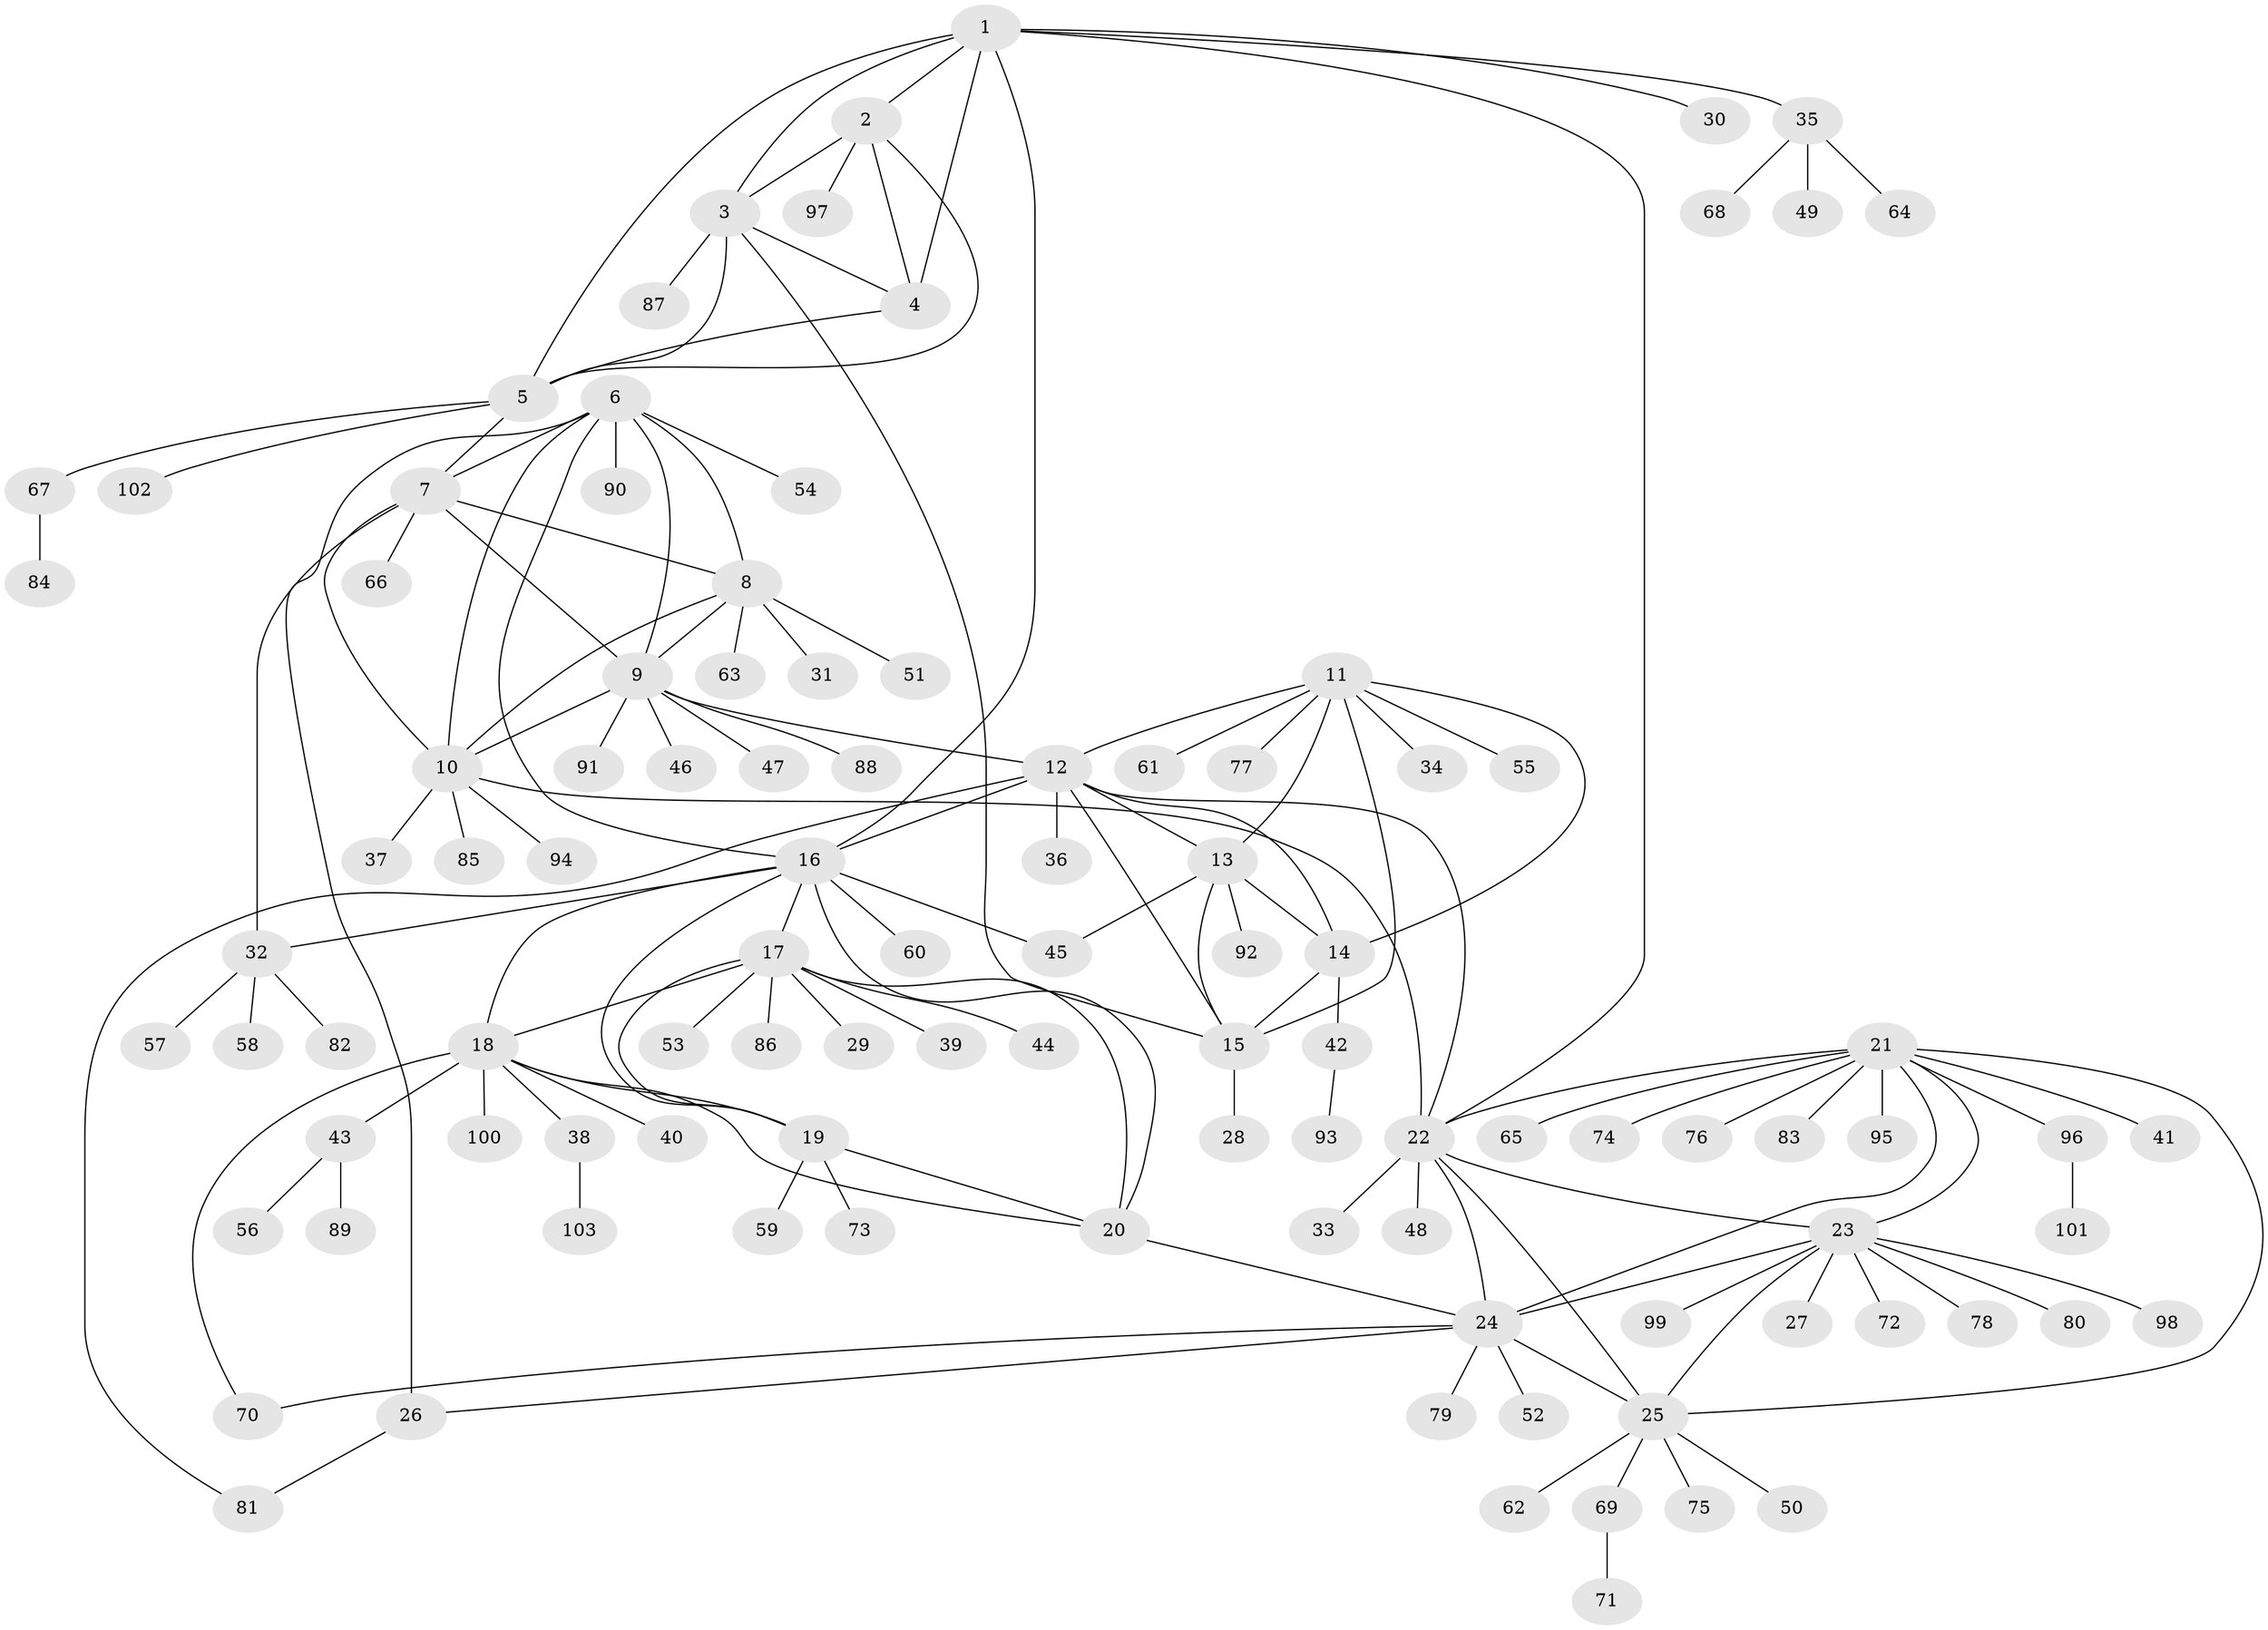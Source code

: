 // Generated by graph-tools (version 1.1) at 2025/02/03/09/25 03:02:40]
// undirected, 103 vertices, 143 edges
graph export_dot {
graph [start="1"]
  node [color=gray90,style=filled];
  1;
  2;
  3;
  4;
  5;
  6;
  7;
  8;
  9;
  10;
  11;
  12;
  13;
  14;
  15;
  16;
  17;
  18;
  19;
  20;
  21;
  22;
  23;
  24;
  25;
  26;
  27;
  28;
  29;
  30;
  31;
  32;
  33;
  34;
  35;
  36;
  37;
  38;
  39;
  40;
  41;
  42;
  43;
  44;
  45;
  46;
  47;
  48;
  49;
  50;
  51;
  52;
  53;
  54;
  55;
  56;
  57;
  58;
  59;
  60;
  61;
  62;
  63;
  64;
  65;
  66;
  67;
  68;
  69;
  70;
  71;
  72;
  73;
  74;
  75;
  76;
  77;
  78;
  79;
  80;
  81;
  82;
  83;
  84;
  85;
  86;
  87;
  88;
  89;
  90;
  91;
  92;
  93;
  94;
  95;
  96;
  97;
  98;
  99;
  100;
  101;
  102;
  103;
  1 -- 2;
  1 -- 3;
  1 -- 4;
  1 -- 5;
  1 -- 16;
  1 -- 22;
  1 -- 30;
  1 -- 35;
  2 -- 3;
  2 -- 4;
  2 -- 5;
  2 -- 97;
  3 -- 4;
  3 -- 5;
  3 -- 15;
  3 -- 87;
  4 -- 5;
  5 -- 7;
  5 -- 67;
  5 -- 102;
  6 -- 7;
  6 -- 8;
  6 -- 9;
  6 -- 10;
  6 -- 16;
  6 -- 26;
  6 -- 54;
  6 -- 90;
  7 -- 8;
  7 -- 9;
  7 -- 10;
  7 -- 32;
  7 -- 66;
  8 -- 9;
  8 -- 10;
  8 -- 31;
  8 -- 51;
  8 -- 63;
  9 -- 10;
  9 -- 12;
  9 -- 46;
  9 -- 47;
  9 -- 88;
  9 -- 91;
  10 -- 22;
  10 -- 37;
  10 -- 85;
  10 -- 94;
  11 -- 12;
  11 -- 13;
  11 -- 14;
  11 -- 15;
  11 -- 34;
  11 -- 55;
  11 -- 61;
  11 -- 77;
  12 -- 13;
  12 -- 14;
  12 -- 15;
  12 -- 16;
  12 -- 22;
  12 -- 36;
  12 -- 81;
  13 -- 14;
  13 -- 15;
  13 -- 45;
  13 -- 92;
  14 -- 15;
  14 -- 42;
  15 -- 28;
  16 -- 17;
  16 -- 18;
  16 -- 19;
  16 -- 20;
  16 -- 32;
  16 -- 45;
  16 -- 60;
  17 -- 18;
  17 -- 19;
  17 -- 20;
  17 -- 29;
  17 -- 39;
  17 -- 44;
  17 -- 53;
  17 -- 86;
  18 -- 19;
  18 -- 20;
  18 -- 38;
  18 -- 40;
  18 -- 43;
  18 -- 70;
  18 -- 100;
  19 -- 20;
  19 -- 59;
  19 -- 73;
  20 -- 24;
  21 -- 22;
  21 -- 23;
  21 -- 24;
  21 -- 25;
  21 -- 41;
  21 -- 65;
  21 -- 74;
  21 -- 76;
  21 -- 83;
  21 -- 95;
  21 -- 96;
  22 -- 23;
  22 -- 24;
  22 -- 25;
  22 -- 33;
  22 -- 48;
  23 -- 24;
  23 -- 25;
  23 -- 27;
  23 -- 72;
  23 -- 78;
  23 -- 80;
  23 -- 98;
  23 -- 99;
  24 -- 25;
  24 -- 26;
  24 -- 52;
  24 -- 70;
  24 -- 79;
  25 -- 50;
  25 -- 62;
  25 -- 69;
  25 -- 75;
  26 -- 81;
  32 -- 57;
  32 -- 58;
  32 -- 82;
  35 -- 49;
  35 -- 64;
  35 -- 68;
  38 -- 103;
  42 -- 93;
  43 -- 56;
  43 -- 89;
  67 -- 84;
  69 -- 71;
  96 -- 101;
}
